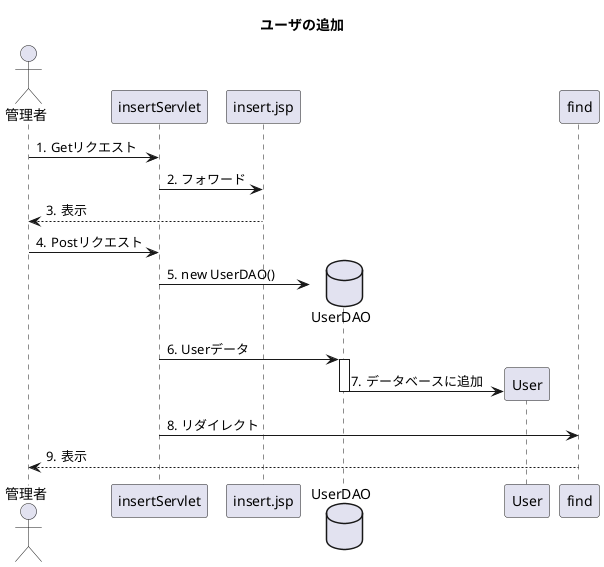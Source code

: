@startuml
title ユーザの追加

autonumber "#."

actor 管理者
participant insertServlet
participant insert.jsp
database UserDAO
participant User


管理者 -> insertServlet:Getリクエスト
insertServlet -> insert.jsp:フォワード
insert.jsp --> 管理者:表示
管理者 -> insertServlet:Postリクエスト
insertServlet -> UserDAO**:new UserDAO()
insertServlet -> UserDAO++:Userデータ
UserDAO -> User**:データベースに追加
UserDAO--
insertServlet -> find:リダイレクト
find --> 管理者:表示

@enduml